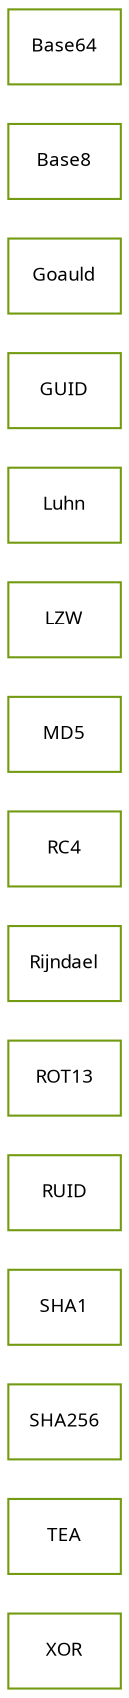 strict digraph class_diagram {
  rankdir=LR;
  TypeXOR[
    label="XOR",
    URL="XOR.html",
    tooltip="com.sekati.crypt.XOR",
    fontname="Verdana",
    fontsize="9"
    color="#729b12"
    shape="record"
  ];
  TypeTEA[
    label="TEA",
    URL="TEA.html",
    tooltip="com.sekati.crypt.TEA",
    fontname="Verdana",
    fontsize="9"
    color="#729b12"
    shape="record"
  ];
  TypeSHA256[
    label="SHA256",
    URL="SHA256.html",
    tooltip="com.sekati.crypt.SHA256",
    fontname="Verdana",
    fontsize="9"
    color="#729b12"
    shape="record"
  ];
  TypeSHA1[
    label="SHA1",
    URL="SHA1.html",
    tooltip="com.sekati.crypt.SHA1",
    fontname="Verdana",
    fontsize="9"
    color="#729b12"
    shape="record"
  ];
  TypeRUID[
    label="RUID",
    URL="RUID.html",
    tooltip="com.sekati.crypt.RUID",
    fontname="Verdana",
    fontsize="9"
    color="#729b12"
    shape="record"
  ];
  TypeROT13[
    label="ROT13",
    URL="ROT13.html",
    tooltip="com.sekati.crypt.ROT13",
    fontname="Verdana",
    fontsize="9"
    color="#729b12"
    shape="record"
  ];
  TypeRijndael[
    label="Rijndael",
    URL="Rijndael.html",
    tooltip="com.sekati.crypt.Rijndael",
    fontname="Verdana",
    fontsize="9"
    color="#729b12"
    shape="record"
  ];
  TypeRC4[
    label="RC4",
    URL="RC4.html",
    tooltip="com.sekati.crypt.RC4",
    fontname="Verdana",
    fontsize="9"
    color="#729b12"
    shape="record"
  ];
  TypeMD5[
    label="MD5",
    URL="MD5.html",
    tooltip="com.sekati.crypt.MD5",
    fontname="Verdana",
    fontsize="9"
    color="#729b12"
    shape="record"
  ];
  TypeLZW[
    label="LZW",
    URL="LZW.html",
    tooltip="com.sekati.crypt.LZW",
    fontname="Verdana",
    fontsize="9"
    color="#729b12"
    shape="record"
  ];
  TypeLuhn[
    label="Luhn",
    URL="Luhn.html",
    tooltip="com.sekati.crypt.Luhn",
    fontname="Verdana",
    fontsize="9"
    color="#729b12"
    shape="record"
  ];
  TypeGUID[
    label="GUID",
    URL="GUID.html",
    tooltip="com.sekati.crypt.GUID",
    fontname="Verdana",
    fontsize="9"
    color="#729b12"
    shape="record"
  ];
  TypeGoauld[
    label="Goauld",
    URL="Goauld.html",
    tooltip="com.sekati.crypt.Goauld",
    fontname="Verdana",
    fontsize="9"
    color="#729b12"
    shape="record"
  ];
  TypeBase8[
    label="Base8",
    URL="Base8.html",
    tooltip="com.sekati.crypt.Base8",
    fontname="Verdana",
    fontsize="9"
    color="#729b12"
    shape="record"
  ];
  TypeBase64[
    label="Base64",
    URL="Base64.html",
    tooltip="com.sekati.crypt.Base64",
    fontname="Verdana",
    fontsize="9"
    color="#729b12"
    shape="record"
  ];
}
